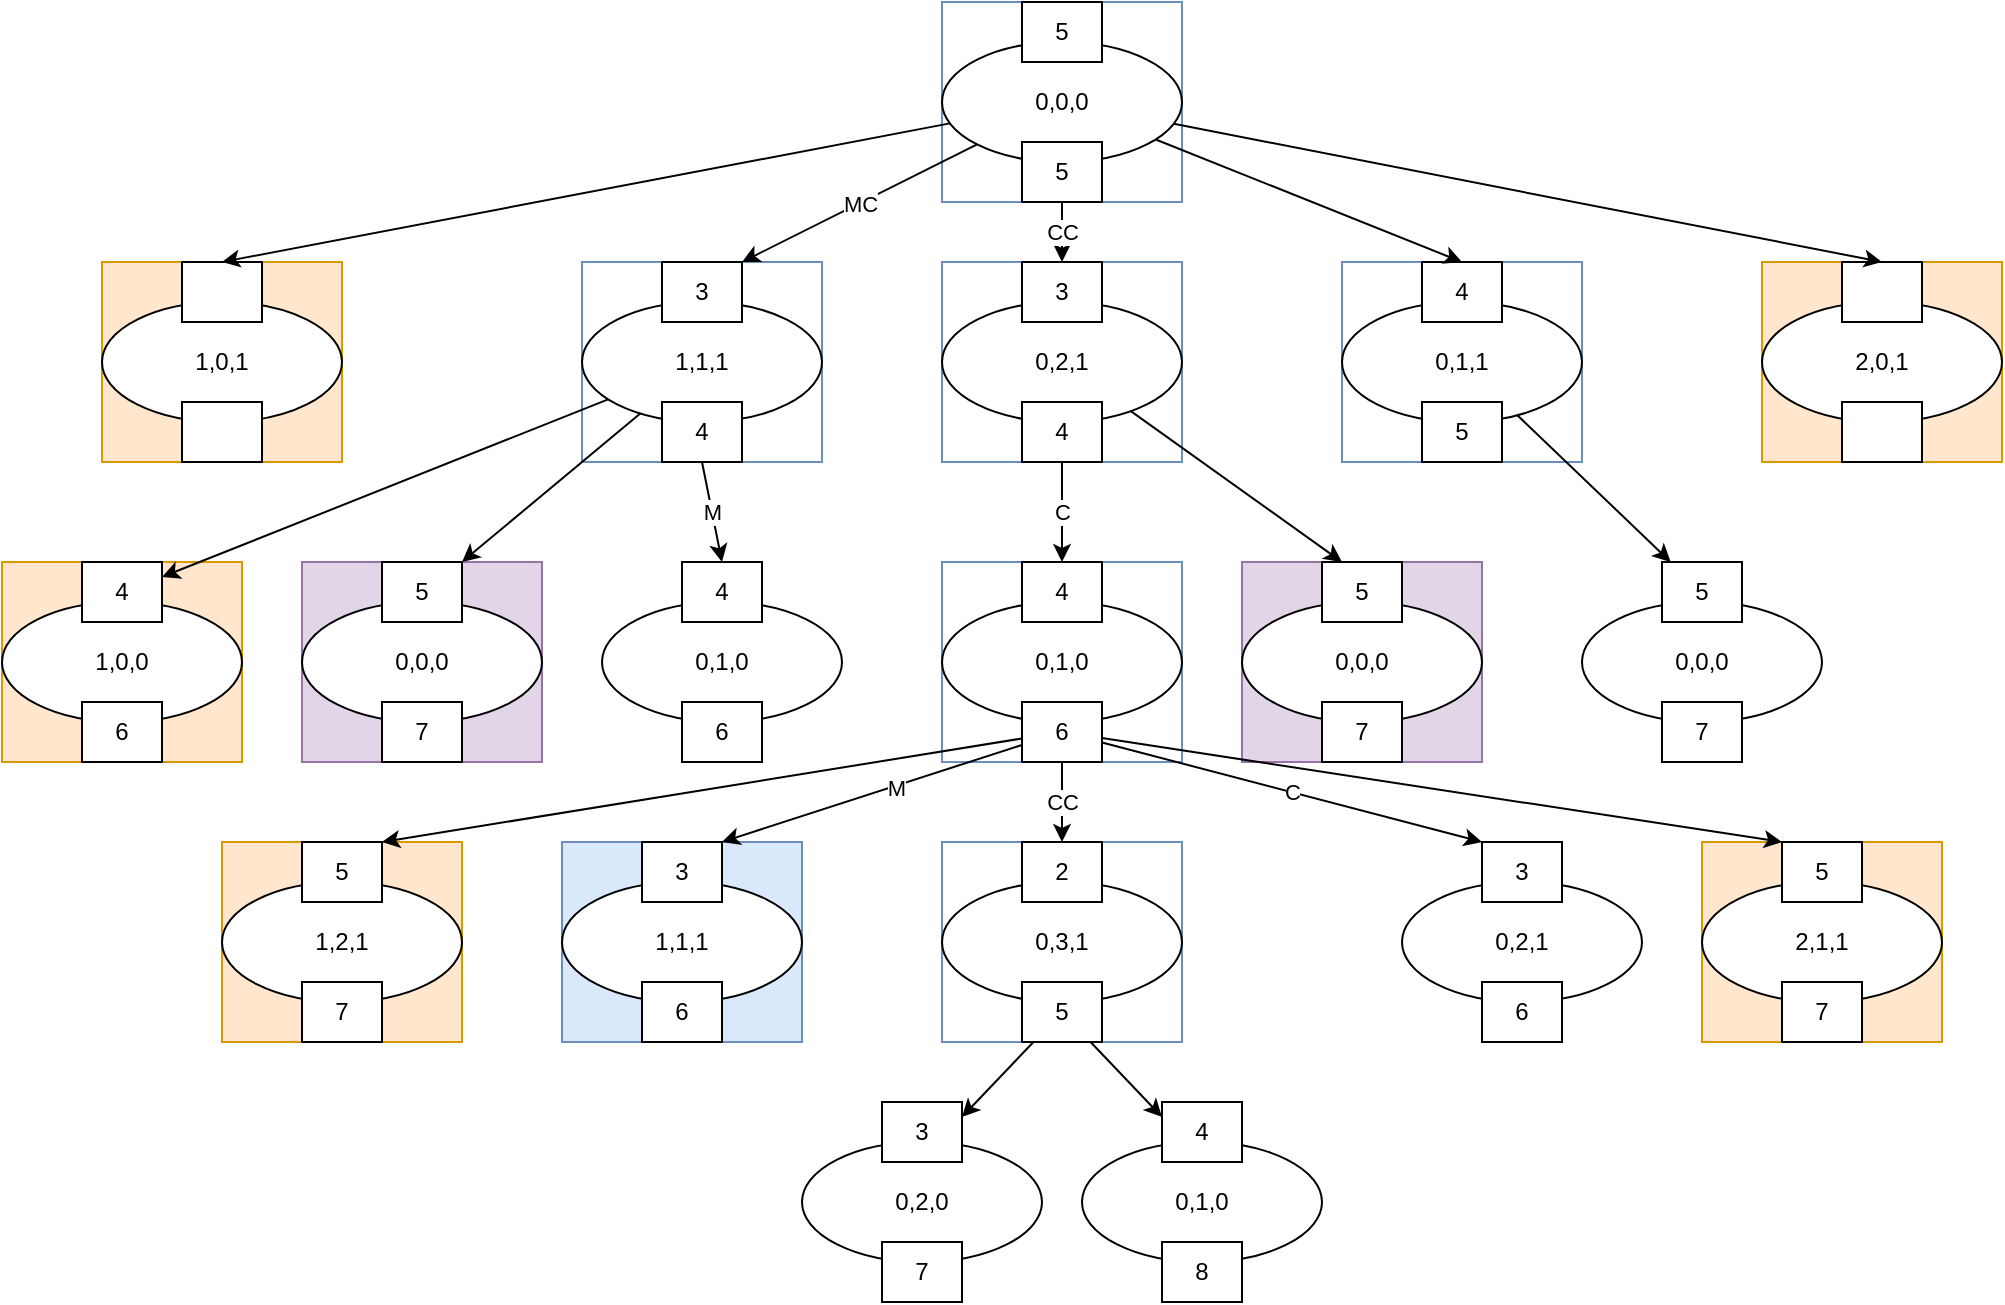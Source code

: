 <mxfile version="13.7.3" type="device"><diagram id="oqbHVPojGrKmc8uWw8mR" name="Page-1"><mxGraphModel dx="2244" dy="732" grid="1" gridSize="10" guides="1" tooltips="1" connect="1" arrows="1" fold="1" page="1" pageScale="1" pageWidth="850" pageHeight="1100" math="0" shadow="0"><root><mxCell id="0"/><mxCell id="1" parent="0"/><mxCell id="Q2FkVGlc9kbYn9ErIi2b-4" value="" style="group;strokeColor=#6c8ebf;" vertex="1" connectable="0" parent="1"><mxGeometry x="440" y="120" width="120" height="100" as="geometry"/></mxCell><mxCell id="Q2FkVGlc9kbYn9ErIi2b-1" value="0,0,0" style="ellipse;whiteSpace=wrap;html=1;" vertex="1" parent="Q2FkVGlc9kbYn9ErIi2b-4"><mxGeometry y="20" width="120" height="60" as="geometry"/></mxCell><mxCell id="Q2FkVGlc9kbYn9ErIi2b-2" value="5" style="rounded=0;whiteSpace=wrap;html=1;" vertex="1" parent="Q2FkVGlc9kbYn9ErIi2b-4"><mxGeometry x="40" width="40" height="30" as="geometry"/></mxCell><mxCell id="Q2FkVGlc9kbYn9ErIi2b-3" value="5" style="rounded=0;whiteSpace=wrap;html=1;" vertex="1" parent="Q2FkVGlc9kbYn9ErIi2b-4"><mxGeometry x="40" y="70" width="40" height="30" as="geometry"/></mxCell><mxCell id="Q2FkVGlc9kbYn9ErIi2b-5" value="" style="group;fillColor=#ffe6cc;strokeColor=#d79b00;" vertex="1" connectable="0" parent="1"><mxGeometry x="850" y="250" width="120" height="100" as="geometry"/></mxCell><mxCell id="Q2FkVGlc9kbYn9ErIi2b-6" value="2,0,1" style="ellipse;whiteSpace=wrap;html=1;" vertex="1" parent="Q2FkVGlc9kbYn9ErIi2b-5"><mxGeometry y="20" width="120" height="60" as="geometry"/></mxCell><mxCell id="Q2FkVGlc9kbYn9ErIi2b-7" value="" style="rounded=0;whiteSpace=wrap;html=1;" vertex="1" parent="Q2FkVGlc9kbYn9ErIi2b-5"><mxGeometry x="40" width="40" height="30" as="geometry"/></mxCell><mxCell id="Q2FkVGlc9kbYn9ErIi2b-8" value="" style="rounded=0;whiteSpace=wrap;html=1;" vertex="1" parent="Q2FkVGlc9kbYn9ErIi2b-5"><mxGeometry x="40" y="70" width="40" height="30" as="geometry"/></mxCell><mxCell id="Q2FkVGlc9kbYn9ErIi2b-9" value="" style="group;strokeColor=#6c8ebf;" vertex="1" connectable="0" parent="1"><mxGeometry x="640" y="250" width="120" height="100" as="geometry"/></mxCell><mxCell id="Q2FkVGlc9kbYn9ErIi2b-10" value="0,1,1" style="ellipse;whiteSpace=wrap;html=1;" vertex="1" parent="Q2FkVGlc9kbYn9ErIi2b-9"><mxGeometry y="20" width="120" height="60" as="geometry"/></mxCell><mxCell id="Q2FkVGlc9kbYn9ErIi2b-11" value="4" style="rounded=0;whiteSpace=wrap;html=1;" vertex="1" parent="Q2FkVGlc9kbYn9ErIi2b-9"><mxGeometry x="40" width="40" height="30" as="geometry"/></mxCell><mxCell id="Q2FkVGlc9kbYn9ErIi2b-12" value="5" style="rounded=0;whiteSpace=wrap;html=1;" vertex="1" parent="Q2FkVGlc9kbYn9ErIi2b-9"><mxGeometry x="40" y="70" width="40" height="30" as="geometry"/></mxCell><mxCell id="Q2FkVGlc9kbYn9ErIi2b-13" value="" style="group;strokeColor=#6c8ebf;" vertex="1" connectable="0" parent="1"><mxGeometry x="440" y="250" width="120" height="100" as="geometry"/></mxCell><mxCell id="Q2FkVGlc9kbYn9ErIi2b-14" value="0,2,1" style="ellipse;whiteSpace=wrap;html=1;" vertex="1" parent="Q2FkVGlc9kbYn9ErIi2b-13"><mxGeometry y="20" width="120" height="60" as="geometry"/></mxCell><mxCell id="Q2FkVGlc9kbYn9ErIi2b-15" value="3" style="rounded=0;whiteSpace=wrap;html=1;" vertex="1" parent="Q2FkVGlc9kbYn9ErIi2b-13"><mxGeometry x="40" width="40" height="30" as="geometry"/></mxCell><mxCell id="Q2FkVGlc9kbYn9ErIi2b-16" value="4" style="rounded=0;whiteSpace=wrap;html=1;" vertex="1" parent="Q2FkVGlc9kbYn9ErIi2b-13"><mxGeometry x="40" y="70" width="40" height="30" as="geometry"/></mxCell><mxCell id="Q2FkVGlc9kbYn9ErIi2b-17" value="" style="group;strokeColor=#6c8ebf;" vertex="1" connectable="0" parent="1"><mxGeometry x="260" y="250" width="120" height="100" as="geometry"/></mxCell><mxCell id="Q2FkVGlc9kbYn9ErIi2b-18" value="1,1,1" style="ellipse;whiteSpace=wrap;html=1;" vertex="1" parent="Q2FkVGlc9kbYn9ErIi2b-17"><mxGeometry y="20" width="120" height="60" as="geometry"/></mxCell><mxCell id="Q2FkVGlc9kbYn9ErIi2b-19" value="3" style="rounded=0;whiteSpace=wrap;html=1;" vertex="1" parent="Q2FkVGlc9kbYn9ErIi2b-17"><mxGeometry x="40" width="40" height="30" as="geometry"/></mxCell><mxCell id="Q2FkVGlc9kbYn9ErIi2b-20" value="4" style="rounded=0;whiteSpace=wrap;html=1;" vertex="1" parent="Q2FkVGlc9kbYn9ErIi2b-17"><mxGeometry x="40" y="70" width="40" height="30" as="geometry"/></mxCell><mxCell id="Q2FkVGlc9kbYn9ErIi2b-21" value="" style="group;fillColor=#ffe6cc;strokeColor=#d79b00;" vertex="1" connectable="0" parent="1"><mxGeometry x="20" y="250" width="120" height="100" as="geometry"/></mxCell><mxCell id="Q2FkVGlc9kbYn9ErIi2b-22" value="1,0,1" style="ellipse;whiteSpace=wrap;html=1;" vertex="1" parent="Q2FkVGlc9kbYn9ErIi2b-21"><mxGeometry y="20" width="120" height="60" as="geometry"/></mxCell><mxCell id="Q2FkVGlc9kbYn9ErIi2b-23" value="" style="rounded=0;whiteSpace=wrap;html=1;" vertex="1" parent="Q2FkVGlc9kbYn9ErIi2b-21"><mxGeometry x="40" width="40" height="30" as="geometry"/></mxCell><mxCell id="Q2FkVGlc9kbYn9ErIi2b-24" value="" style="rounded=0;whiteSpace=wrap;html=1;" vertex="1" parent="Q2FkVGlc9kbYn9ErIi2b-21"><mxGeometry x="40" y="70" width="40" height="30" as="geometry"/></mxCell><mxCell id="Q2FkVGlc9kbYn9ErIi2b-26" style="rounded=0;orthogonalLoop=1;jettySize=auto;html=1;entryX=0.5;entryY=0;entryDx=0;entryDy=0;" edge="1" parent="1" source="Q2FkVGlc9kbYn9ErIi2b-1" target="Q2FkVGlc9kbYn9ErIi2b-23"><mxGeometry relative="1" as="geometry"/></mxCell><mxCell id="Q2FkVGlc9kbYn9ErIi2b-27" value="MC" style="edgeStyle=none;rounded=0;orthogonalLoop=1;jettySize=auto;html=1;entryX=1;entryY=0;entryDx=0;entryDy=0;" edge="1" parent="1" source="Q2FkVGlc9kbYn9ErIi2b-1" target="Q2FkVGlc9kbYn9ErIi2b-19"><mxGeometry relative="1" as="geometry"><mxPoint x="360" y="250" as="targetPoint"/></mxGeometry></mxCell><mxCell id="Q2FkVGlc9kbYn9ErIi2b-28" value="CC" style="edgeStyle=none;rounded=0;orthogonalLoop=1;jettySize=auto;html=1;entryX=0.5;entryY=0;entryDx=0;entryDy=0;exitX=0.5;exitY=1;exitDx=0;exitDy=0;" edge="1" parent="1" source="Q2FkVGlc9kbYn9ErIi2b-3" target="Q2FkVGlc9kbYn9ErIi2b-15"><mxGeometry relative="1" as="geometry"><mxPoint x="500" y="230" as="sourcePoint"/></mxGeometry></mxCell><mxCell id="Q2FkVGlc9kbYn9ErIi2b-29" style="edgeStyle=none;rounded=0;orthogonalLoop=1;jettySize=auto;html=1;entryX=0.5;entryY=0;entryDx=0;entryDy=0;" edge="1" parent="1" source="Q2FkVGlc9kbYn9ErIi2b-1" target="Q2FkVGlc9kbYn9ErIi2b-11"><mxGeometry relative="1" as="geometry"/></mxCell><mxCell id="Q2FkVGlc9kbYn9ErIi2b-30" style="edgeStyle=none;rounded=0;orthogonalLoop=1;jettySize=auto;html=1;entryX=0.5;entryY=0;entryDx=0;entryDy=0;" edge="1" parent="1" source="Q2FkVGlc9kbYn9ErIi2b-1" target="Q2FkVGlc9kbYn9ErIi2b-7"><mxGeometry relative="1" as="geometry"/></mxCell><mxCell id="Q2FkVGlc9kbYn9ErIi2b-31" value="" style="group" vertex="1" connectable="0" parent="1"><mxGeometry x="270" y="400" width="120" height="100" as="geometry"/></mxCell><mxCell id="Q2FkVGlc9kbYn9ErIi2b-32" value="0,1,0" style="ellipse;whiteSpace=wrap;html=1;" vertex="1" parent="Q2FkVGlc9kbYn9ErIi2b-31"><mxGeometry y="20" width="120" height="60" as="geometry"/></mxCell><mxCell id="Q2FkVGlc9kbYn9ErIi2b-33" value="4" style="rounded=0;whiteSpace=wrap;html=1;" vertex="1" parent="Q2FkVGlc9kbYn9ErIi2b-31"><mxGeometry x="40" width="40" height="30" as="geometry"/></mxCell><mxCell id="Q2FkVGlc9kbYn9ErIi2b-34" value="6" style="rounded=0;whiteSpace=wrap;html=1;" vertex="1" parent="Q2FkVGlc9kbYn9ErIi2b-31"><mxGeometry x="40" y="70" width="40" height="30" as="geometry"/></mxCell><mxCell id="Q2FkVGlc9kbYn9ErIi2b-35" value="" style="group;fillColor=#ffe6cc;strokeColor=#d79b00;" vertex="1" connectable="0" parent="1"><mxGeometry x="-30" y="400" width="120" height="100" as="geometry"/></mxCell><mxCell id="Q2FkVGlc9kbYn9ErIi2b-36" value="1,0,0" style="ellipse;whiteSpace=wrap;html=1;" vertex="1" parent="Q2FkVGlc9kbYn9ErIi2b-35"><mxGeometry y="20" width="120" height="60" as="geometry"/></mxCell><mxCell id="Q2FkVGlc9kbYn9ErIi2b-37" value="4" style="rounded=0;whiteSpace=wrap;html=1;" vertex="1" parent="Q2FkVGlc9kbYn9ErIi2b-35"><mxGeometry x="40" width="40" height="30" as="geometry"/></mxCell><mxCell id="Q2FkVGlc9kbYn9ErIi2b-38" value="6" style="rounded=0;whiteSpace=wrap;html=1;" vertex="1" parent="Q2FkVGlc9kbYn9ErIi2b-35"><mxGeometry x="40" y="70" width="40" height="30" as="geometry"/></mxCell><mxCell id="Q2FkVGlc9kbYn9ErIi2b-39" value="" style="group;fillColor=#e1d5e7;strokeColor=#9673a6;" vertex="1" connectable="0" parent="1"><mxGeometry x="120" y="400" width="120" height="100" as="geometry"/></mxCell><mxCell id="Q2FkVGlc9kbYn9ErIi2b-40" value="0,0,0" style="ellipse;whiteSpace=wrap;html=1;" vertex="1" parent="Q2FkVGlc9kbYn9ErIi2b-39"><mxGeometry y="20" width="120" height="60" as="geometry"/></mxCell><mxCell id="Q2FkVGlc9kbYn9ErIi2b-41" value="5" style="rounded=0;whiteSpace=wrap;html=1;" vertex="1" parent="Q2FkVGlc9kbYn9ErIi2b-39"><mxGeometry x="40" width="40" height="30" as="geometry"/></mxCell><mxCell id="Q2FkVGlc9kbYn9ErIi2b-42" value="7" style="rounded=0;whiteSpace=wrap;html=1;" vertex="1" parent="Q2FkVGlc9kbYn9ErIi2b-39"><mxGeometry x="40" y="70" width="40" height="30" as="geometry"/></mxCell><mxCell id="Q2FkVGlc9kbYn9ErIi2b-43" style="edgeStyle=none;rounded=0;orthogonalLoop=1;jettySize=auto;html=1;entryX=1;entryY=0;entryDx=0;entryDy=0;" edge="1" parent="1" source="Q2FkVGlc9kbYn9ErIi2b-18" target="Q2FkVGlc9kbYn9ErIi2b-41"><mxGeometry relative="1" as="geometry"/></mxCell><mxCell id="Q2FkVGlc9kbYn9ErIi2b-44" style="edgeStyle=none;rounded=0;orthogonalLoop=1;jettySize=auto;html=1;entryX=1;entryY=0.25;entryDx=0;entryDy=0;" edge="1" parent="1" source="Q2FkVGlc9kbYn9ErIi2b-18" target="Q2FkVGlc9kbYn9ErIi2b-37"><mxGeometry relative="1" as="geometry"/></mxCell><mxCell id="Q2FkVGlc9kbYn9ErIi2b-45" value="M" style="edgeStyle=none;rounded=0;orthogonalLoop=1;jettySize=auto;html=1;entryX=0.5;entryY=0;entryDx=0;entryDy=0;exitX=0.5;exitY=1;exitDx=0;exitDy=0;" edge="1" parent="1" source="Q2FkVGlc9kbYn9ErIi2b-20" target="Q2FkVGlc9kbYn9ErIi2b-33"><mxGeometry relative="1" as="geometry"><mxPoint x="337" y="360" as="sourcePoint"/></mxGeometry></mxCell><mxCell id="Q2FkVGlc9kbYn9ErIi2b-54" value="" style="group;fillColor=#e1d5e7;strokeColor=#9673a6;" vertex="1" connectable="0" parent="1"><mxGeometry x="590" y="400" width="120" height="100" as="geometry"/></mxCell><mxCell id="Q2FkVGlc9kbYn9ErIi2b-55" value="0,0,0" style="ellipse;whiteSpace=wrap;html=1;" vertex="1" parent="Q2FkVGlc9kbYn9ErIi2b-54"><mxGeometry y="20" width="120" height="60" as="geometry"/></mxCell><mxCell id="Q2FkVGlc9kbYn9ErIi2b-56" value="5" style="rounded=0;whiteSpace=wrap;html=1;" vertex="1" parent="Q2FkVGlc9kbYn9ErIi2b-54"><mxGeometry x="40" width="40" height="30" as="geometry"/></mxCell><mxCell id="Q2FkVGlc9kbYn9ErIi2b-57" value="7" style="rounded=0;whiteSpace=wrap;html=1;" vertex="1" parent="Q2FkVGlc9kbYn9ErIi2b-54"><mxGeometry x="40" y="70" width="40" height="30" as="geometry"/></mxCell><mxCell id="Q2FkVGlc9kbYn9ErIi2b-58" value="" style="group;strokeColor=#6c8ebf;" vertex="1" connectable="0" parent="1"><mxGeometry x="440" y="400" width="120" height="100" as="geometry"/></mxCell><mxCell id="Q2FkVGlc9kbYn9ErIi2b-59" value="0,1,0" style="ellipse;whiteSpace=wrap;html=1;" vertex="1" parent="Q2FkVGlc9kbYn9ErIi2b-58"><mxGeometry y="20" width="120" height="60" as="geometry"/></mxCell><mxCell id="Q2FkVGlc9kbYn9ErIi2b-60" value="4" style="rounded=0;whiteSpace=wrap;html=1;" vertex="1" parent="Q2FkVGlc9kbYn9ErIi2b-58"><mxGeometry x="40" width="40" height="30" as="geometry"/></mxCell><mxCell id="Q2FkVGlc9kbYn9ErIi2b-61" value="6" style="rounded=0;whiteSpace=wrap;html=1;" vertex="1" parent="Q2FkVGlc9kbYn9ErIi2b-58"><mxGeometry x="40" y="70" width="40" height="30" as="geometry"/></mxCell><mxCell id="Q2FkVGlc9kbYn9ErIi2b-62" style="edgeStyle=none;rounded=0;orthogonalLoop=1;jettySize=auto;html=1;entryX=0.25;entryY=0;entryDx=0;entryDy=0;" edge="1" parent="1" source="Q2FkVGlc9kbYn9ErIi2b-14" target="Q2FkVGlc9kbYn9ErIi2b-56"><mxGeometry relative="1" as="geometry"/></mxCell><mxCell id="Q2FkVGlc9kbYn9ErIi2b-64" value="C" style="edgeStyle=none;rounded=0;orthogonalLoop=1;jettySize=auto;html=1;entryX=0.5;entryY=0;entryDx=0;entryDy=0;" edge="1" parent="1" source="Q2FkVGlc9kbYn9ErIi2b-16" target="Q2FkVGlc9kbYn9ErIi2b-60"><mxGeometry relative="1" as="geometry"/></mxCell><mxCell id="Q2FkVGlc9kbYn9ErIi2b-65" value="" style="group" vertex="1" connectable="0" parent="1"><mxGeometry x="760" y="400" width="120" height="100" as="geometry"/></mxCell><mxCell id="Q2FkVGlc9kbYn9ErIi2b-66" value="0,0,0" style="ellipse;whiteSpace=wrap;html=1;" vertex="1" parent="Q2FkVGlc9kbYn9ErIi2b-65"><mxGeometry y="20" width="120" height="60" as="geometry"/></mxCell><mxCell id="Q2FkVGlc9kbYn9ErIi2b-67" value="5" style="rounded=0;whiteSpace=wrap;html=1;" vertex="1" parent="Q2FkVGlc9kbYn9ErIi2b-65"><mxGeometry x="40" width="40" height="30" as="geometry"/></mxCell><mxCell id="Q2FkVGlc9kbYn9ErIi2b-68" value="7" style="rounded=0;whiteSpace=wrap;html=1;" vertex="1" parent="Q2FkVGlc9kbYn9ErIi2b-65"><mxGeometry x="40" y="70" width="40" height="30" as="geometry"/></mxCell><mxCell id="Q2FkVGlc9kbYn9ErIi2b-69" style="edgeStyle=none;rounded=0;orthogonalLoop=1;jettySize=auto;html=1;" edge="1" parent="1" source="Q2FkVGlc9kbYn9ErIi2b-10" target="Q2FkVGlc9kbYn9ErIi2b-67"><mxGeometry relative="1" as="geometry"/></mxCell><mxCell id="Q2FkVGlc9kbYn9ErIi2b-72" value="" style="group;fillColor=#ffe6cc;strokeColor=#d79b00;" vertex="1" connectable="0" parent="1"><mxGeometry x="820" y="540" width="120" height="100" as="geometry"/></mxCell><mxCell id="Q2FkVGlc9kbYn9ErIi2b-73" value="2,1,1" style="ellipse;whiteSpace=wrap;html=1;" vertex="1" parent="Q2FkVGlc9kbYn9ErIi2b-72"><mxGeometry y="20" width="120" height="60" as="geometry"/></mxCell><mxCell id="Q2FkVGlc9kbYn9ErIi2b-74" value="5" style="rounded=0;whiteSpace=wrap;html=1;" vertex="1" parent="Q2FkVGlc9kbYn9ErIi2b-72"><mxGeometry x="40" width="40" height="30" as="geometry"/></mxCell><mxCell id="Q2FkVGlc9kbYn9ErIi2b-75" value="7" style="rounded=0;whiteSpace=wrap;html=1;" vertex="1" parent="Q2FkVGlc9kbYn9ErIi2b-72"><mxGeometry x="40" y="70" width="40" height="30" as="geometry"/></mxCell><mxCell id="Q2FkVGlc9kbYn9ErIi2b-76" value="" style="group" vertex="1" connectable="0" parent="1"><mxGeometry x="670" y="540" width="120" height="100" as="geometry"/></mxCell><mxCell id="Q2FkVGlc9kbYn9ErIi2b-77" value="0,2,1" style="ellipse;whiteSpace=wrap;html=1;" vertex="1" parent="Q2FkVGlc9kbYn9ErIi2b-76"><mxGeometry y="20" width="120" height="60" as="geometry"/></mxCell><mxCell id="Q2FkVGlc9kbYn9ErIi2b-78" value="3" style="rounded=0;whiteSpace=wrap;html=1;" vertex="1" parent="Q2FkVGlc9kbYn9ErIi2b-76"><mxGeometry x="40" width="40" height="30" as="geometry"/></mxCell><mxCell id="Q2FkVGlc9kbYn9ErIi2b-79" value="6" style="rounded=0;whiteSpace=wrap;html=1;" vertex="1" parent="Q2FkVGlc9kbYn9ErIi2b-76"><mxGeometry x="40" y="70" width="40" height="30" as="geometry"/></mxCell><mxCell id="Q2FkVGlc9kbYn9ErIi2b-80" value="" style="group;strokeColor=#6c8ebf;" vertex="1" connectable="0" parent="1"><mxGeometry x="440" y="540" width="120" height="100" as="geometry"/></mxCell><mxCell id="Q2FkVGlc9kbYn9ErIi2b-81" value="0,3,1" style="ellipse;whiteSpace=wrap;html=1;" vertex="1" parent="Q2FkVGlc9kbYn9ErIi2b-80"><mxGeometry y="20" width="120" height="60" as="geometry"/></mxCell><mxCell id="Q2FkVGlc9kbYn9ErIi2b-82" value="2" style="rounded=0;whiteSpace=wrap;html=1;" vertex="1" parent="Q2FkVGlc9kbYn9ErIi2b-80"><mxGeometry x="40" width="40" height="30" as="geometry"/></mxCell><mxCell id="Q2FkVGlc9kbYn9ErIi2b-83" value="5" style="rounded=0;whiteSpace=wrap;html=1;" vertex="1" parent="Q2FkVGlc9kbYn9ErIi2b-80"><mxGeometry x="40" y="70" width="40" height="30" as="geometry"/></mxCell><mxCell id="Q2FkVGlc9kbYn9ErIi2b-84" value="" style="group;fillColor=#dae8fc;strokeColor=#6c8ebf;" vertex="1" connectable="0" parent="1"><mxGeometry x="250" y="540" width="120" height="100" as="geometry"/></mxCell><mxCell id="Q2FkVGlc9kbYn9ErIi2b-85" value="1,1,1" style="ellipse;whiteSpace=wrap;html=1;" vertex="1" parent="Q2FkVGlc9kbYn9ErIi2b-84"><mxGeometry y="20" width="120" height="60" as="geometry"/></mxCell><mxCell id="Q2FkVGlc9kbYn9ErIi2b-86" value="3" style="rounded=0;whiteSpace=wrap;html=1;" vertex="1" parent="Q2FkVGlc9kbYn9ErIi2b-84"><mxGeometry x="40" width="40" height="30" as="geometry"/></mxCell><mxCell id="Q2FkVGlc9kbYn9ErIi2b-87" value="6" style="rounded=0;whiteSpace=wrap;html=1;" vertex="1" parent="Q2FkVGlc9kbYn9ErIi2b-84"><mxGeometry x="40" y="70" width="40" height="30" as="geometry"/></mxCell><mxCell id="Q2FkVGlc9kbYn9ErIi2b-88" value="" style="group;fillColor=#ffe6cc;strokeColor=#d79b00;" vertex="1" connectable="0" parent="1"><mxGeometry x="80" y="540" width="120" height="100" as="geometry"/></mxCell><mxCell id="Q2FkVGlc9kbYn9ErIi2b-89" value="1,2,1" style="ellipse;whiteSpace=wrap;html=1;" vertex="1" parent="Q2FkVGlc9kbYn9ErIi2b-88"><mxGeometry y="20" width="120" height="60" as="geometry"/></mxCell><mxCell id="Q2FkVGlc9kbYn9ErIi2b-90" value="5" style="rounded=0;whiteSpace=wrap;html=1;" vertex="1" parent="Q2FkVGlc9kbYn9ErIi2b-88"><mxGeometry x="40" width="40" height="30" as="geometry"/></mxCell><mxCell id="Q2FkVGlc9kbYn9ErIi2b-91" value="7" style="rounded=0;whiteSpace=wrap;html=1;" vertex="1" parent="Q2FkVGlc9kbYn9ErIi2b-88"><mxGeometry x="40" y="70" width="40" height="30" as="geometry"/></mxCell><mxCell id="Q2FkVGlc9kbYn9ErIi2b-92" style="edgeStyle=none;rounded=0;orthogonalLoop=1;jettySize=auto;html=1;entryX=1;entryY=0;entryDx=0;entryDy=0;" edge="1" parent="1" source="Q2FkVGlc9kbYn9ErIi2b-61" target="Q2FkVGlc9kbYn9ErIi2b-90"><mxGeometry relative="1" as="geometry"/></mxCell><mxCell id="Q2FkVGlc9kbYn9ErIi2b-93" style="edgeStyle=none;rounded=0;orthogonalLoop=1;jettySize=auto;html=1;entryX=1;entryY=0;entryDx=0;entryDy=0;" edge="1" parent="1" source="Q2FkVGlc9kbYn9ErIi2b-61" target="Q2FkVGlc9kbYn9ErIi2b-86"><mxGeometry relative="1" as="geometry"/></mxCell><mxCell id="Q2FkVGlc9kbYn9ErIi2b-98" value="M" style="edgeLabel;html=1;align=center;verticalAlign=middle;resizable=0;points=[];" vertex="1" connectable="0" parent="Q2FkVGlc9kbYn9ErIi2b-93"><mxGeometry x="-0.159" y="1" relative="1" as="geometry"><mxPoint as="offset"/></mxGeometry></mxCell><mxCell id="Q2FkVGlc9kbYn9ErIi2b-94" value="CC" style="edgeStyle=none;rounded=0;orthogonalLoop=1;jettySize=auto;html=1;entryX=0.5;entryY=0;entryDx=0;entryDy=0;" edge="1" parent="1" source="Q2FkVGlc9kbYn9ErIi2b-61" target="Q2FkVGlc9kbYn9ErIi2b-82"><mxGeometry relative="1" as="geometry"/></mxCell><mxCell id="Q2FkVGlc9kbYn9ErIi2b-96" value="C" style="edgeStyle=none;rounded=0;orthogonalLoop=1;jettySize=auto;html=1;entryX=0;entryY=0;entryDx=0;entryDy=0;" edge="1" parent="1" source="Q2FkVGlc9kbYn9ErIi2b-61" target="Q2FkVGlc9kbYn9ErIi2b-78"><mxGeometry relative="1" as="geometry"/></mxCell><mxCell id="Q2FkVGlc9kbYn9ErIi2b-97" style="edgeStyle=none;rounded=0;orthogonalLoop=1;jettySize=auto;html=1;entryX=0;entryY=0;entryDx=0;entryDy=0;" edge="1" parent="1" source="Q2FkVGlc9kbYn9ErIi2b-61" target="Q2FkVGlc9kbYn9ErIi2b-74"><mxGeometry relative="1" as="geometry"/></mxCell><mxCell id="Q2FkVGlc9kbYn9ErIi2b-99" value="" style="group" vertex="1" connectable="0" parent="1"><mxGeometry x="510" y="670" width="120" height="100" as="geometry"/></mxCell><mxCell id="Q2FkVGlc9kbYn9ErIi2b-100" value="0,1,0" style="ellipse;whiteSpace=wrap;html=1;" vertex="1" parent="Q2FkVGlc9kbYn9ErIi2b-99"><mxGeometry y="20" width="120" height="60" as="geometry"/></mxCell><mxCell id="Q2FkVGlc9kbYn9ErIi2b-101" value="4" style="rounded=0;whiteSpace=wrap;html=1;" vertex="1" parent="Q2FkVGlc9kbYn9ErIi2b-99"><mxGeometry x="40" width="40" height="30" as="geometry"/></mxCell><mxCell id="Q2FkVGlc9kbYn9ErIi2b-102" value="8" style="rounded=0;whiteSpace=wrap;html=1;" vertex="1" parent="Q2FkVGlc9kbYn9ErIi2b-99"><mxGeometry x="40" y="70" width="40" height="30" as="geometry"/></mxCell><mxCell id="Q2FkVGlc9kbYn9ErIi2b-103" value="" style="group" vertex="1" connectable="0" parent="1"><mxGeometry x="370" y="670" width="120" height="100" as="geometry"/></mxCell><mxCell id="Q2FkVGlc9kbYn9ErIi2b-104" value="0,2,0" style="ellipse;whiteSpace=wrap;html=1;" vertex="1" parent="Q2FkVGlc9kbYn9ErIi2b-103"><mxGeometry y="20" width="120" height="60" as="geometry"/></mxCell><mxCell id="Q2FkVGlc9kbYn9ErIi2b-105" value="3" style="rounded=0;whiteSpace=wrap;html=1;" vertex="1" parent="Q2FkVGlc9kbYn9ErIi2b-103"><mxGeometry x="40" width="40" height="30" as="geometry"/></mxCell><mxCell id="Q2FkVGlc9kbYn9ErIi2b-106" value="7" style="rounded=0;whiteSpace=wrap;html=1;" vertex="1" parent="Q2FkVGlc9kbYn9ErIi2b-103"><mxGeometry x="40" y="70" width="40" height="30" as="geometry"/></mxCell><mxCell id="Q2FkVGlc9kbYn9ErIi2b-107" style="edgeStyle=none;rounded=0;orthogonalLoop=1;jettySize=auto;html=1;entryX=1;entryY=0.25;entryDx=0;entryDy=0;" edge="1" parent="1" source="Q2FkVGlc9kbYn9ErIi2b-83" target="Q2FkVGlc9kbYn9ErIi2b-105"><mxGeometry relative="1" as="geometry"/></mxCell><mxCell id="Q2FkVGlc9kbYn9ErIi2b-108" style="edgeStyle=none;rounded=0;orthogonalLoop=1;jettySize=auto;html=1;entryX=0;entryY=0.25;entryDx=0;entryDy=0;" edge="1" parent="1" source="Q2FkVGlc9kbYn9ErIi2b-83" target="Q2FkVGlc9kbYn9ErIi2b-101"><mxGeometry relative="1" as="geometry"/></mxCell></root></mxGraphModel></diagram></mxfile>